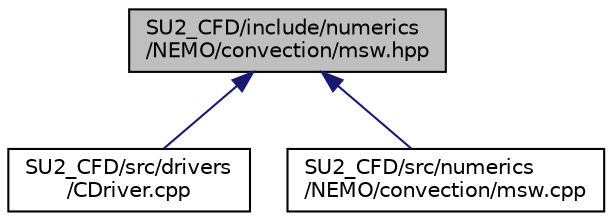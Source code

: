 digraph "SU2_CFD/include/numerics/NEMO/convection/msw.hpp"
{
 // LATEX_PDF_SIZE
  edge [fontname="Helvetica",fontsize="10",labelfontname="Helvetica",labelfontsize="10"];
  node [fontname="Helvetica",fontsize="10",shape=record];
  Node1 [label="SU2_CFD/include/numerics\l/NEMO/convection/msw.hpp",height=0.2,width=0.4,color="black", fillcolor="grey75", style="filled", fontcolor="black",tooltip="Declaration of numerics classes for modified Steger-Warming scheme."];
  Node1 -> Node2 [dir="back",color="midnightblue",fontsize="10",style="solid",fontname="Helvetica"];
  Node2 [label="SU2_CFD/src/drivers\l/CDriver.cpp",height=0.2,width=0.4,color="black", fillcolor="white", style="filled",URL="$CDriver_8cpp.html",tooltip="The main subroutines for driving single or multi-zone problems."];
  Node1 -> Node3 [dir="back",color="midnightblue",fontsize="10",style="solid",fontname="Helvetica"];
  Node3 [label="SU2_CFD/src/numerics\l/NEMO/convection/msw.cpp",height=0.2,width=0.4,color="black", fillcolor="white", style="filled",URL="$msw_8cpp.html",tooltip="Implementations of the modified Steger-Warming scheme."];
}
